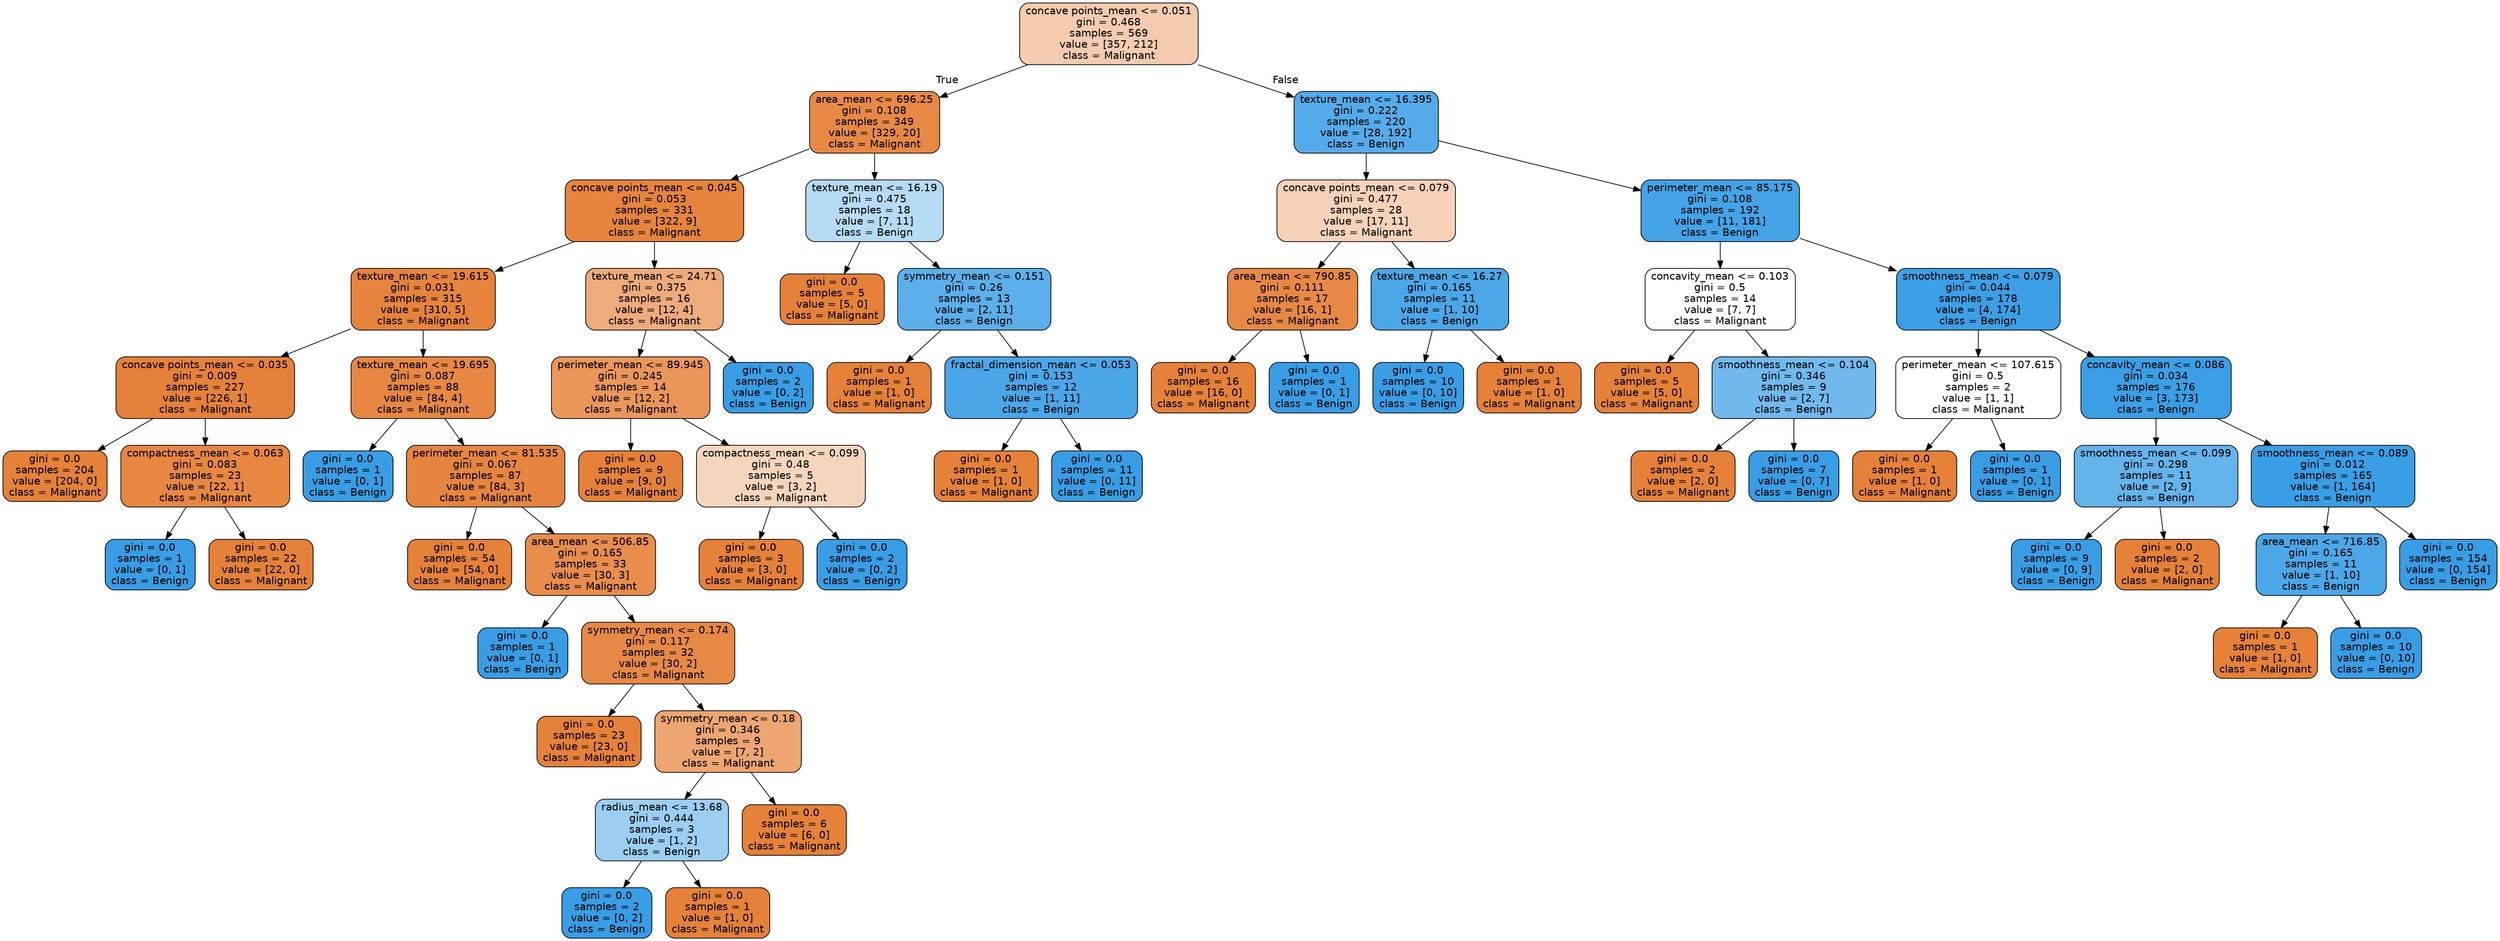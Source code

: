 digraph Tree {
node [shape=box, style="filled, rounded", color="black", fontname=helvetica] ;
edge [fontname=helvetica] ;
0 [label="concave points_mean <= 0.051\ngini = 0.468\nsamples = 569\nvalue = [357, 212]\nclass = Malignant", fillcolor="#e5813968"] ;
1 [label="area_mean <= 696.25\ngini = 0.108\nsamples = 349\nvalue = [329, 20]\nclass = Malignant", fillcolor="#e58139ef"] ;
0 -> 1 [labeldistance=2.5, labelangle=45, headlabel="True"] ;
2 [label="concave points_mean <= 0.045\ngini = 0.053\nsamples = 331\nvalue = [322, 9]\nclass = Malignant", fillcolor="#e58139f8"] ;
1 -> 2 ;
3 [label="texture_mean <= 19.615\ngini = 0.031\nsamples = 315\nvalue = [310, 5]\nclass = Malignant", fillcolor="#e58139fb"] ;
2 -> 3 ;
4 [label="concave points_mean <= 0.035\ngini = 0.009\nsamples = 227\nvalue = [226, 1]\nclass = Malignant", fillcolor="#e58139fe"] ;
3 -> 4 ;
5 [label="gini = 0.0\nsamples = 204\nvalue = [204, 0]\nclass = Malignant", fillcolor="#e58139ff"] ;
4 -> 5 ;
6 [label="compactness_mean <= 0.063\ngini = 0.083\nsamples = 23\nvalue = [22, 1]\nclass = Malignant", fillcolor="#e58139f3"] ;
4 -> 6 ;
7 [label="gini = 0.0\nsamples = 1\nvalue = [0, 1]\nclass = Benign", fillcolor="#399de5ff"] ;
6 -> 7 ;
8 [label="gini = 0.0\nsamples = 22\nvalue = [22, 0]\nclass = Malignant", fillcolor="#e58139ff"] ;
6 -> 8 ;
9 [label="texture_mean <= 19.695\ngini = 0.087\nsamples = 88\nvalue = [84, 4]\nclass = Malignant", fillcolor="#e58139f3"] ;
3 -> 9 ;
10 [label="gini = 0.0\nsamples = 1\nvalue = [0, 1]\nclass = Benign", fillcolor="#399de5ff"] ;
9 -> 10 ;
11 [label="perimeter_mean <= 81.535\ngini = 0.067\nsamples = 87\nvalue = [84, 3]\nclass = Malignant", fillcolor="#e58139f6"] ;
9 -> 11 ;
12 [label="gini = 0.0\nsamples = 54\nvalue = [54, 0]\nclass = Malignant", fillcolor="#e58139ff"] ;
11 -> 12 ;
13 [label="area_mean <= 506.85\ngini = 0.165\nsamples = 33\nvalue = [30, 3]\nclass = Malignant", fillcolor="#e58139e6"] ;
11 -> 13 ;
14 [label="gini = 0.0\nsamples = 1\nvalue = [0, 1]\nclass = Benign", fillcolor="#399de5ff"] ;
13 -> 14 ;
15 [label="symmetry_mean <= 0.174\ngini = 0.117\nsamples = 32\nvalue = [30, 2]\nclass = Malignant", fillcolor="#e58139ee"] ;
13 -> 15 ;
16 [label="gini = 0.0\nsamples = 23\nvalue = [23, 0]\nclass = Malignant", fillcolor="#e58139ff"] ;
15 -> 16 ;
17 [label="symmetry_mean <= 0.18\ngini = 0.346\nsamples = 9\nvalue = [7, 2]\nclass = Malignant", fillcolor="#e58139b6"] ;
15 -> 17 ;
18 [label="radius_mean <= 13.68\ngini = 0.444\nsamples = 3\nvalue = [1, 2]\nclass = Benign", fillcolor="#399de57f"] ;
17 -> 18 ;
19 [label="gini = 0.0\nsamples = 2\nvalue = [0, 2]\nclass = Benign", fillcolor="#399de5ff"] ;
18 -> 19 ;
20 [label="gini = 0.0\nsamples = 1\nvalue = [1, 0]\nclass = Malignant", fillcolor="#e58139ff"] ;
18 -> 20 ;
21 [label="gini = 0.0\nsamples = 6\nvalue = [6, 0]\nclass = Malignant", fillcolor="#e58139ff"] ;
17 -> 21 ;
22 [label="texture_mean <= 24.71\ngini = 0.375\nsamples = 16\nvalue = [12, 4]\nclass = Malignant", fillcolor="#e58139aa"] ;
2 -> 22 ;
23 [label="perimeter_mean <= 89.945\ngini = 0.245\nsamples = 14\nvalue = [12, 2]\nclass = Malignant", fillcolor="#e58139d4"] ;
22 -> 23 ;
24 [label="gini = 0.0\nsamples = 9\nvalue = [9, 0]\nclass = Malignant", fillcolor="#e58139ff"] ;
23 -> 24 ;
25 [label="compactness_mean <= 0.099\ngini = 0.48\nsamples = 5\nvalue = [3, 2]\nclass = Malignant", fillcolor="#e5813955"] ;
23 -> 25 ;
26 [label="gini = 0.0\nsamples = 3\nvalue = [3, 0]\nclass = Malignant", fillcolor="#e58139ff"] ;
25 -> 26 ;
27 [label="gini = 0.0\nsamples = 2\nvalue = [0, 2]\nclass = Benign", fillcolor="#399de5ff"] ;
25 -> 27 ;
28 [label="gini = 0.0\nsamples = 2\nvalue = [0, 2]\nclass = Benign", fillcolor="#399de5ff"] ;
22 -> 28 ;
29 [label="texture_mean <= 16.19\ngini = 0.475\nsamples = 18\nvalue = [7, 11]\nclass = Benign", fillcolor="#399de55d"] ;
1 -> 29 ;
30 [label="gini = 0.0\nsamples = 5\nvalue = [5, 0]\nclass = Malignant", fillcolor="#e58139ff"] ;
29 -> 30 ;
31 [label="symmetry_mean <= 0.151\ngini = 0.26\nsamples = 13\nvalue = [2, 11]\nclass = Benign", fillcolor="#399de5d1"] ;
29 -> 31 ;
32 [label="gini = 0.0\nsamples = 1\nvalue = [1, 0]\nclass = Malignant", fillcolor="#e58139ff"] ;
31 -> 32 ;
33 [label="fractal_dimension_mean <= 0.053\ngini = 0.153\nsamples = 12\nvalue = [1, 11]\nclass = Benign", fillcolor="#399de5e8"] ;
31 -> 33 ;
34 [label="gini = 0.0\nsamples = 1\nvalue = [1, 0]\nclass = Malignant", fillcolor="#e58139ff"] ;
33 -> 34 ;
35 [label="gini = 0.0\nsamples = 11\nvalue = [0, 11]\nclass = Benign", fillcolor="#399de5ff"] ;
33 -> 35 ;
36 [label="texture_mean <= 16.395\ngini = 0.222\nsamples = 220\nvalue = [28, 192]\nclass = Benign", fillcolor="#399de5da"] ;
0 -> 36 [labeldistance=2.5, labelangle=-45, headlabel="False"] ;
37 [label="concave points_mean <= 0.079\ngini = 0.477\nsamples = 28\nvalue = [17, 11]\nclass = Malignant", fillcolor="#e581395a"] ;
36 -> 37 ;
38 [label="area_mean <= 790.85\ngini = 0.111\nsamples = 17\nvalue = [16, 1]\nclass = Malignant", fillcolor="#e58139ef"] ;
37 -> 38 ;
39 [label="gini = 0.0\nsamples = 16\nvalue = [16, 0]\nclass = Malignant", fillcolor="#e58139ff"] ;
38 -> 39 ;
40 [label="gini = 0.0\nsamples = 1\nvalue = [0, 1]\nclass = Benign", fillcolor="#399de5ff"] ;
38 -> 40 ;
41 [label="texture_mean <= 16.27\ngini = 0.165\nsamples = 11\nvalue = [1, 10]\nclass = Benign", fillcolor="#399de5e6"] ;
37 -> 41 ;
42 [label="gini = 0.0\nsamples = 10\nvalue = [0, 10]\nclass = Benign", fillcolor="#399de5ff"] ;
41 -> 42 ;
43 [label="gini = 0.0\nsamples = 1\nvalue = [1, 0]\nclass = Malignant", fillcolor="#e58139ff"] ;
41 -> 43 ;
44 [label="perimeter_mean <= 85.175\ngini = 0.108\nsamples = 192\nvalue = [11, 181]\nclass = Benign", fillcolor="#399de5f0"] ;
36 -> 44 ;
45 [label="concavity_mean <= 0.103\ngini = 0.5\nsamples = 14\nvalue = [7, 7]\nclass = Malignant", fillcolor="#e5813900"] ;
44 -> 45 ;
46 [label="gini = 0.0\nsamples = 5\nvalue = [5, 0]\nclass = Malignant", fillcolor="#e58139ff"] ;
45 -> 46 ;
47 [label="smoothness_mean <= 0.104\ngini = 0.346\nsamples = 9\nvalue = [2, 7]\nclass = Benign", fillcolor="#399de5b6"] ;
45 -> 47 ;
48 [label="gini = 0.0\nsamples = 2\nvalue = [2, 0]\nclass = Malignant", fillcolor="#e58139ff"] ;
47 -> 48 ;
49 [label="gini = 0.0\nsamples = 7\nvalue = [0, 7]\nclass = Benign", fillcolor="#399de5ff"] ;
47 -> 49 ;
50 [label="smoothness_mean <= 0.079\ngini = 0.044\nsamples = 178\nvalue = [4, 174]\nclass = Benign", fillcolor="#399de5f9"] ;
44 -> 50 ;
51 [label="perimeter_mean <= 107.615\ngini = 0.5\nsamples = 2\nvalue = [1, 1]\nclass = Malignant", fillcolor="#e5813900"] ;
50 -> 51 ;
52 [label="gini = 0.0\nsamples = 1\nvalue = [1, 0]\nclass = Malignant", fillcolor="#e58139ff"] ;
51 -> 52 ;
53 [label="gini = 0.0\nsamples = 1\nvalue = [0, 1]\nclass = Benign", fillcolor="#399de5ff"] ;
51 -> 53 ;
54 [label="concavity_mean <= 0.086\ngini = 0.034\nsamples = 176\nvalue = [3, 173]\nclass = Benign", fillcolor="#399de5fb"] ;
50 -> 54 ;
55 [label="smoothness_mean <= 0.099\ngini = 0.298\nsamples = 11\nvalue = [2, 9]\nclass = Benign", fillcolor="#399de5c6"] ;
54 -> 55 ;
56 [label="gini = 0.0\nsamples = 9\nvalue = [0, 9]\nclass = Benign", fillcolor="#399de5ff"] ;
55 -> 56 ;
57 [label="gini = 0.0\nsamples = 2\nvalue = [2, 0]\nclass = Malignant", fillcolor="#e58139ff"] ;
55 -> 57 ;
58 [label="smoothness_mean <= 0.089\ngini = 0.012\nsamples = 165\nvalue = [1, 164]\nclass = Benign", fillcolor="#399de5fd"] ;
54 -> 58 ;
59 [label="area_mean <= 716.85\ngini = 0.165\nsamples = 11\nvalue = [1, 10]\nclass = Benign", fillcolor="#399de5e6"] ;
58 -> 59 ;
60 [label="gini = 0.0\nsamples = 1\nvalue = [1, 0]\nclass = Malignant", fillcolor="#e58139ff"] ;
59 -> 60 ;
61 [label="gini = 0.0\nsamples = 10\nvalue = [0, 10]\nclass = Benign", fillcolor="#399de5ff"] ;
59 -> 61 ;
62 [label="gini = 0.0\nsamples = 154\nvalue = [0, 154]\nclass = Benign", fillcolor="#399de5ff"] ;
58 -> 62 ;
}